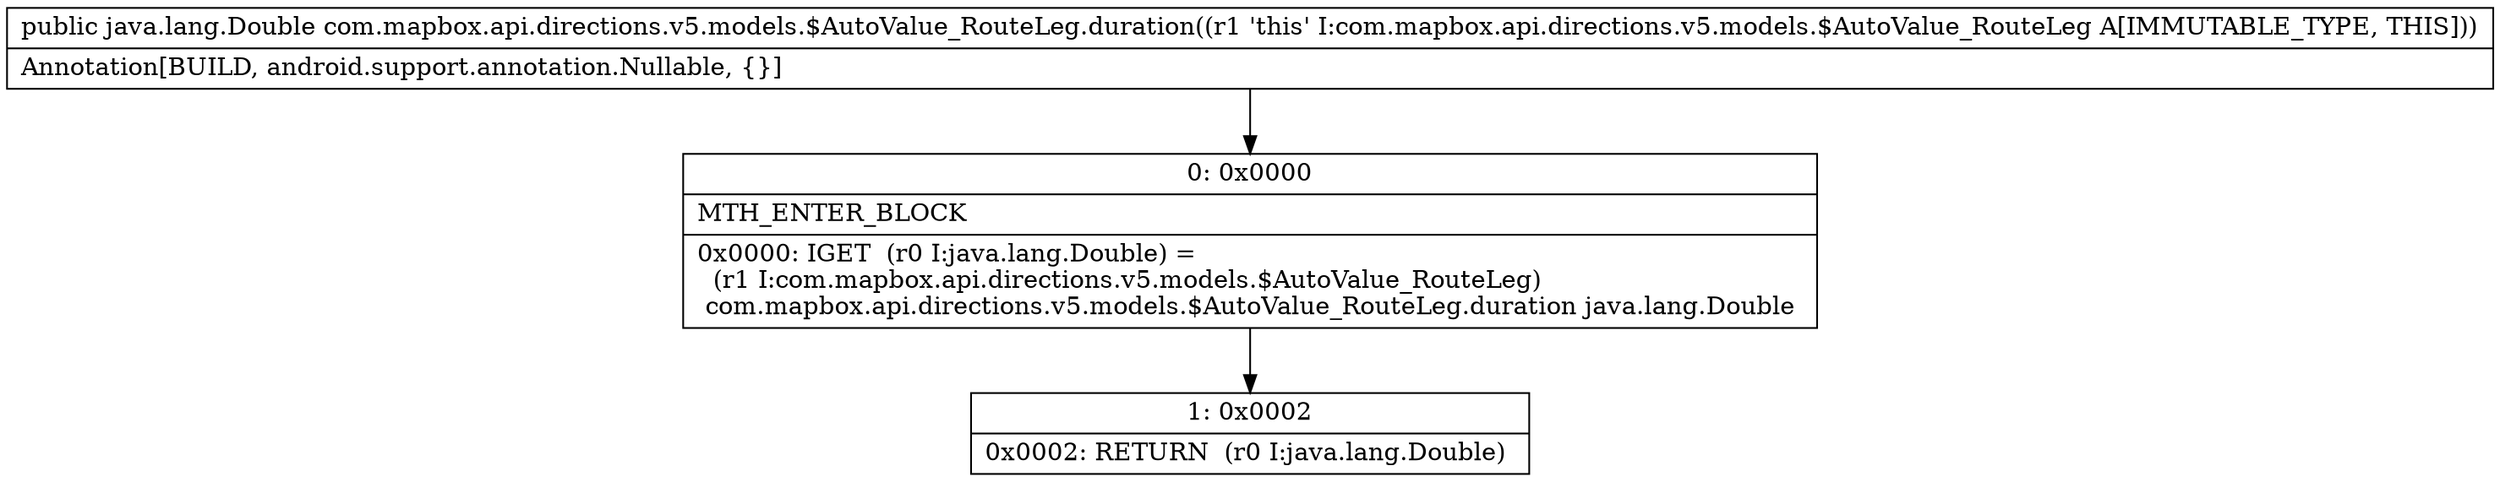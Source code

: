 digraph "CFG forcom.mapbox.api.directions.v5.models.$AutoValue_RouteLeg.duration()Ljava\/lang\/Double;" {
Node_0 [shape=record,label="{0\:\ 0x0000|MTH_ENTER_BLOCK\l|0x0000: IGET  (r0 I:java.lang.Double) = \l  (r1 I:com.mapbox.api.directions.v5.models.$AutoValue_RouteLeg)\l com.mapbox.api.directions.v5.models.$AutoValue_RouteLeg.duration java.lang.Double \l}"];
Node_1 [shape=record,label="{1\:\ 0x0002|0x0002: RETURN  (r0 I:java.lang.Double) \l}"];
MethodNode[shape=record,label="{public java.lang.Double com.mapbox.api.directions.v5.models.$AutoValue_RouteLeg.duration((r1 'this' I:com.mapbox.api.directions.v5.models.$AutoValue_RouteLeg A[IMMUTABLE_TYPE, THIS]))  | Annotation[BUILD, android.support.annotation.Nullable, \{\}]\l}"];
MethodNode -> Node_0;
Node_0 -> Node_1;
}

